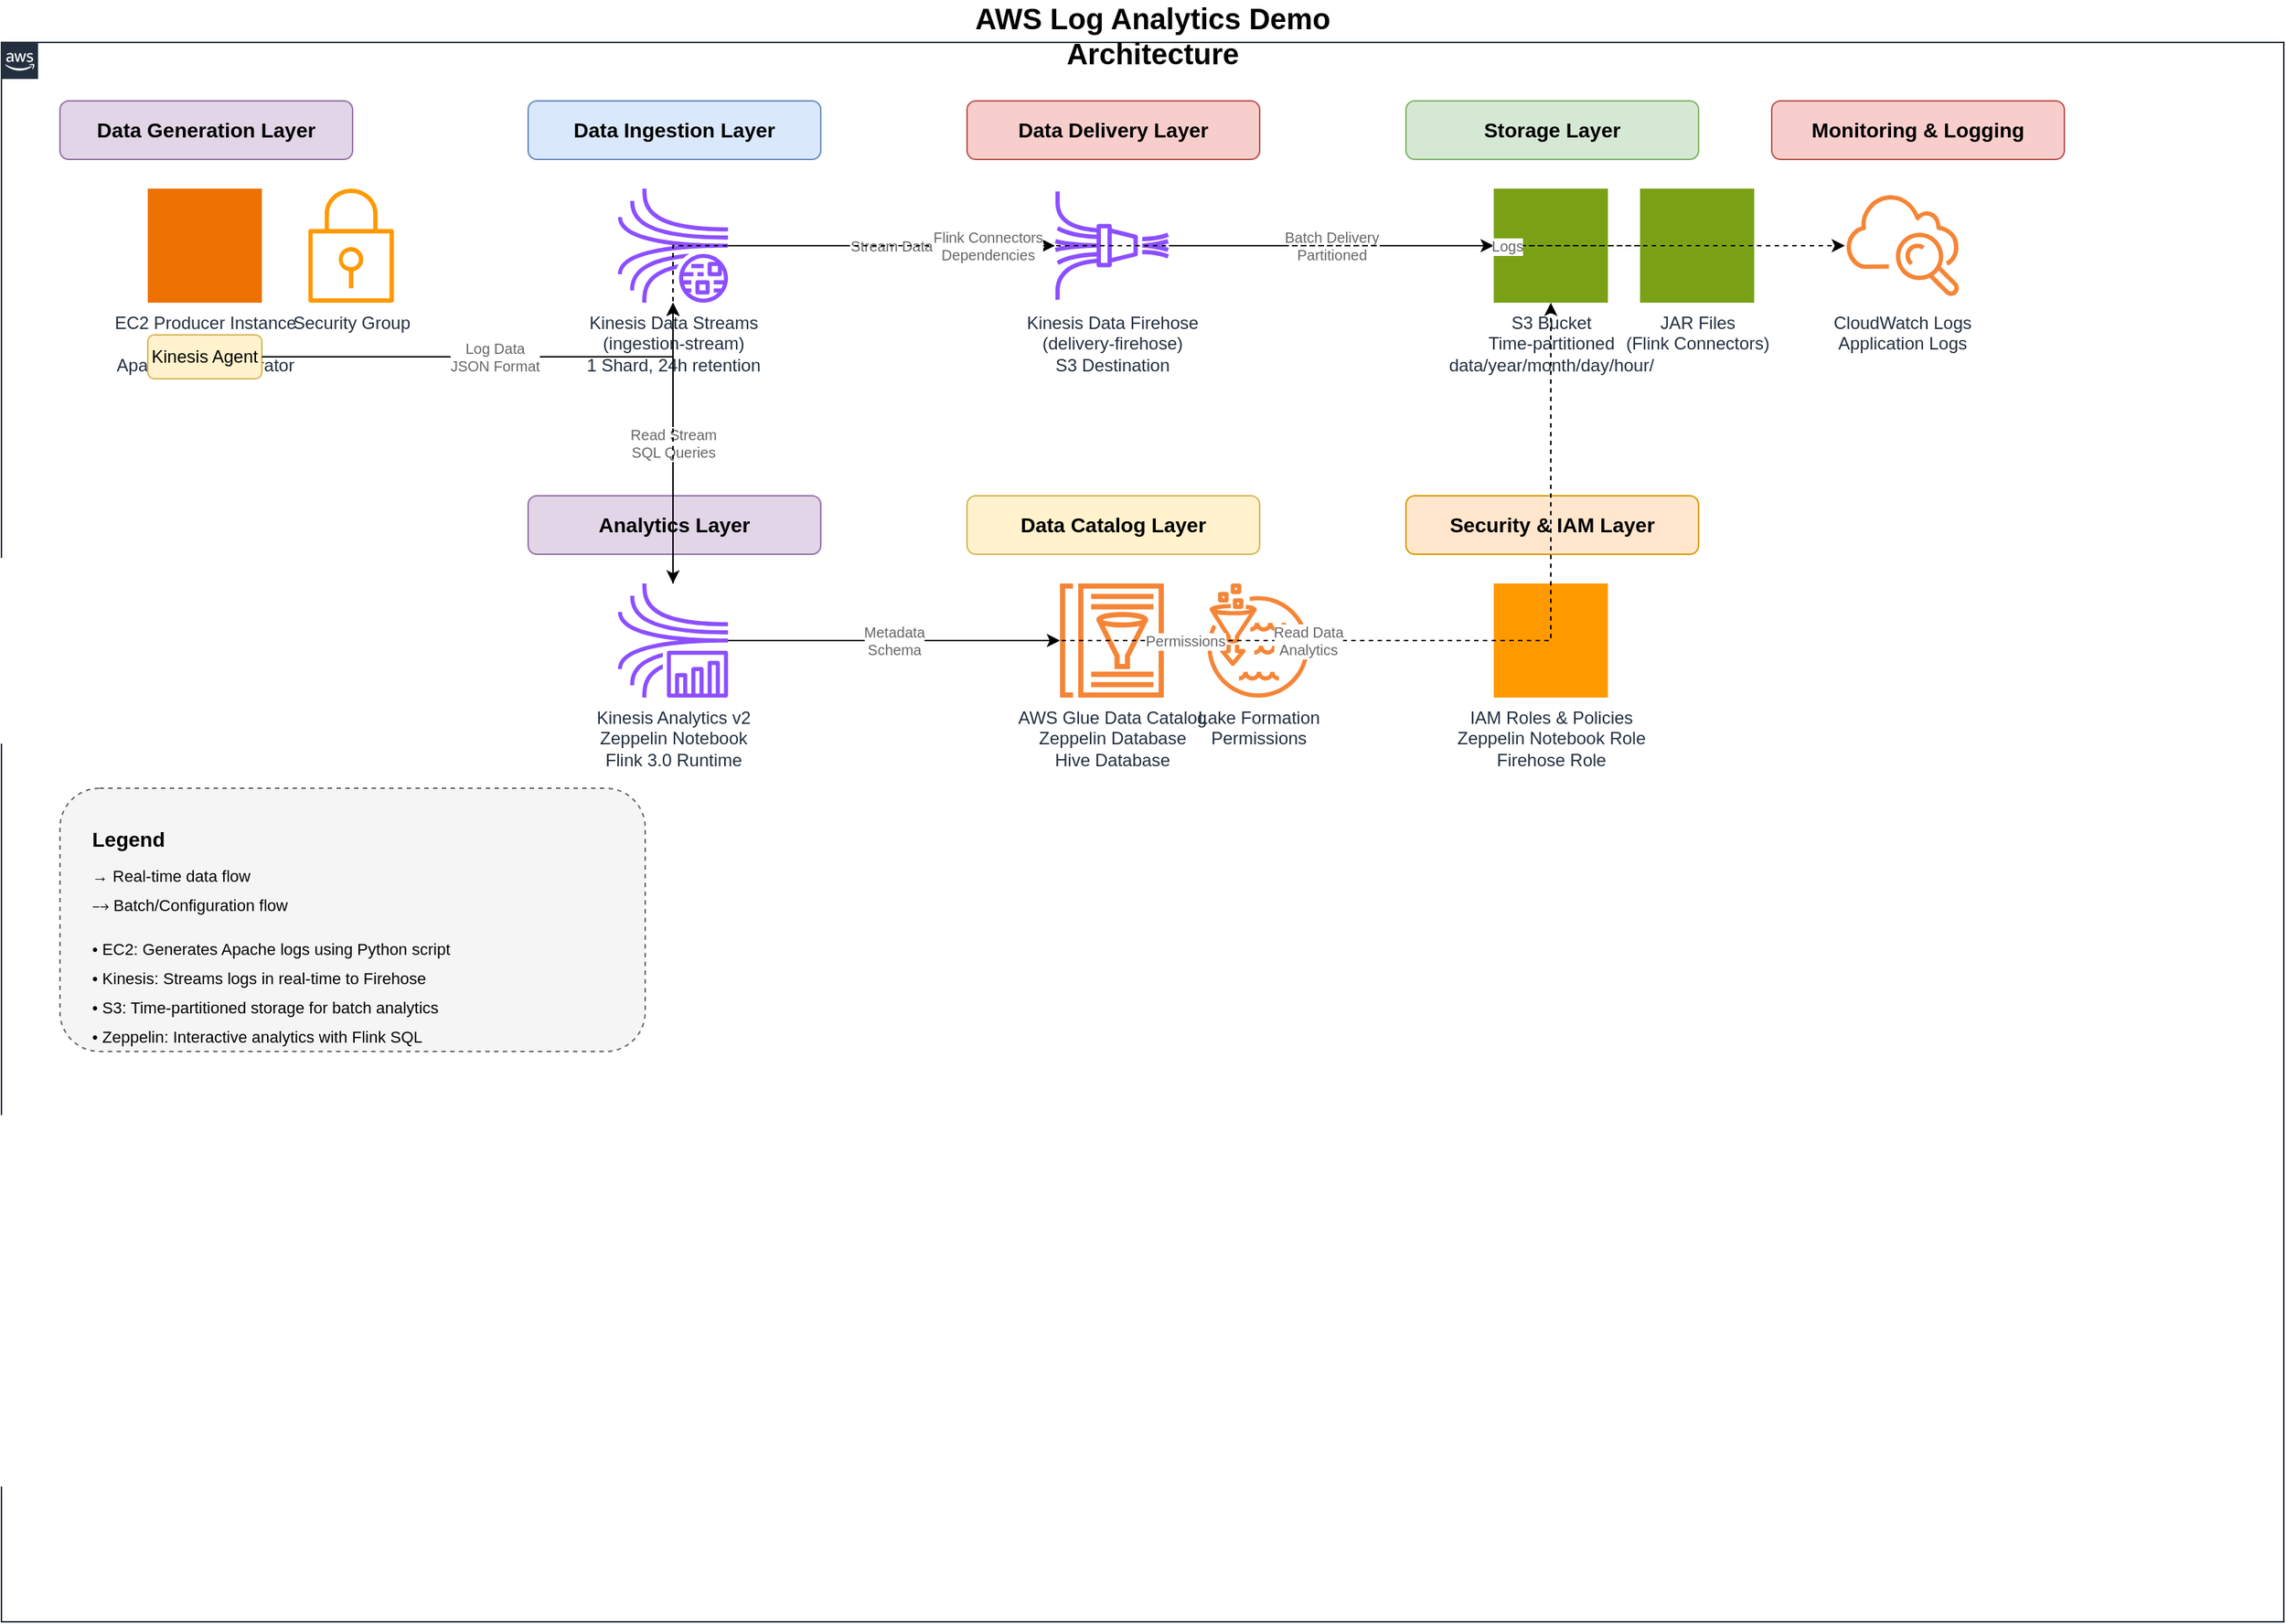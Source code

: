 <mxfile version="22.1.11" type="device">
  <diagram name="AWS Log Analytics Architecture" id="aws-log-analytics">
    <mxGraphModel dx="1422" dy="794" grid="1" gridSize="10" guides="1" tooltips="1" connect="1" arrows="1" fold="1" page="1" pageScale="1" pageWidth="1654" pageHeight="1169" math="0" shadow="0">
      <root>
        <mxCell id="0" />
        <mxCell id="1" parent="0" />

        <!-- Background AWS Cloud -->
        <mxCell id="aws-cloud" value="" style="sketch=0;outlineConnect=0;gradientColor=none;html=1;whiteSpace=wrap;fontSize=12;fontStyle=0;shape=mxgraph.aws4.group;grIcon=mxgraph.aws4.group_aws_cloud_alt;strokeColor=#232F3E;fillColor=none;verticalAlign=top;align=left;spacingLeft=30;fontColor=#232F3E;dashed=0;" vertex="1" parent="1">
          <mxGeometry x="40" y="40" width="1560" height="1080" as="geometry" />
        </mxCell>

        <!-- Data Generation Layer -->
        <mxCell id="generation-layer" value="Data Generation Layer" style="rounded=1;whiteSpace=wrap;html=1;fillColor=#e1d5e7;strokeColor=#9673a6;fontSize=14;fontStyle=1;" vertex="1" parent="1">
          <mxGeometry x="80" y="80" width="200" height="40" as="geometry" />
        </mxCell>

        <!-- EC2 Producer Instance -->
        <mxCell id="ec2-producer" value="EC2 Producer Instance&#xa;(m6i.xlarge)&#xa;Apache Log Generator" style="sketch=0;outlineConnect=0;fontColor=#232F3E;gradientColor=none;fillColor=#ED7100;strokeColor=none;dashed=0;verticalLabelPosition=bottom;verticalAlign=top;align=center;html=1;fontSize=12;fontStyle=0;aspect=fixed;pointerEvents=1;shape=mxgraph.aws4.ec2_instance;" vertex="1" parent="1">
          <mxGeometry x="140" y="140" width="78" height="78" as="geometry" />
        </mxCell>

        <!-- Security Group -->
        <mxCell id="security-group" value="Security Group" style="sketch=0;outlineConnect=0;fontColor=#232F3E;gradientColor=none;fillColor=#FF9900;strokeColor=none;dashed=0;verticalLabelPosition=bottom;verticalAlign=top;align=center;html=1;fontSize=12;fontStyle=0;aspect=fixed;pointerEvents=1;shape=mxgraph.aws4.security_group;" vertex="1" parent="1">
          <mxGeometry x="240" y="140" width="78" height="78" as="geometry" />
        </mxCell>

        <!-- Kinesis Agent -->
        <mxCell id="kinesis-agent" value="Kinesis Agent" style="rounded=1;whiteSpace=wrap;html=1;fillColor=#fff2cc;strokeColor=#d6b656;" vertex="1" parent="1">
          <mxGeometry x="140" y="240" width="78" height="30" as="geometry" />
        </mxCell>

        <!-- Data Ingestion Layer -->
        <mxCell id="ingestion-layer" value="Data Ingestion Layer" style="rounded=1;whiteSpace=wrap;html=1;fillColor=#dae8fc;strokeColor=#6c8ebf;fontSize=14;fontStyle=1;" vertex="1" parent="1">
          <mxGeometry x="400" y="80" width="200" height="40" as="geometry" />
        </mxCell>

        <!-- Kinesis Data Streams -->
        <mxCell id="kinesis-stream" value="Kinesis Data Streams&#xa;(ingestion-stream)&#xa;1 Shard, 24h retention" style="sketch=0;outlineConnect=0;fontColor=#232F3E;gradientColor=none;fillColor=#8C4FFF;strokeColor=none;dashed=0;verticalLabelPosition=bottom;verticalAlign=top;align=center;html=1;fontSize=12;fontStyle=0;aspect=fixed;pointerEvents=1;shape=mxgraph.aws4.kinesis_data_streams;" vertex="1" parent="1">
          <mxGeometry x="460" y="140" width="78" height="78" as="geometry" />
        </mxCell>

        <!-- Data Delivery Layer -->
        <mxCell id="delivery-layer" value="Data Delivery Layer" style="rounded=1;whiteSpace=wrap;html=1;fillColor=#f8cecc;strokeColor=#b85450;fontSize=14;fontStyle=1;" vertex="1" parent="1">
          <mxGeometry x="700" y="80" width="200" height="40" as="geometry" />
        </mxCell>

        <!-- Kinesis Data Firehose -->
        <mxCell id="kinesis-firehose" value="Kinesis Data Firehose&#xa;(delivery-firehose)&#xa;S3 Destination" style="sketch=0;outlineConnect=0;fontColor=#232F3E;gradientColor=none;fillColor=#8C4FFF;strokeColor=none;dashed=0;verticalLabelPosition=bottom;verticalAlign=top;align=center;html=1;fontSize=12;fontStyle=0;aspect=fixed;pointerEvents=1;shape=mxgraph.aws4.kinesis_data_firehose;" vertex="1" parent="1">
          <mxGeometry x="760" y="140" width="78" height="78" as="geometry" />
        </mxCell>

        <!-- Storage Layer -->
        <mxCell id="storage-layer" value="Storage Layer" style="rounded=1;whiteSpace=wrap;html=1;fillColor=#d5e8d4;strokeColor=#82b366;fontSize=14;fontStyle=1;" vertex="1" parent="1">
          <mxGeometry x="1000" y="80" width="200" height="40" as="geometry" />
        </mxCell>

        <!-- S3 Bucket -->
        <mxCell id="s3-bucket" value="S3 Bucket&#xa;Time-partitioned&#xa;data/year/month/day/hour/" style="sketch=0;outlineConnect=0;fontColor=#232F3E;gradientColor=none;fillColor=#7AA116;strokeColor=none;dashed=0;verticalLabelPosition=bottom;verticalAlign=top;align=center;html=1;fontSize=12;fontStyle=0;aspect=fixed;pointerEvents=1;shape=mxgraph.aws4.s3_bucket;" vertex="1" parent="1">
          <mxGeometry x="1060" y="140" width="78" height="78" as="geometry" />
        </mxCell>

        <!-- JAR Files -->
        <mxCell id="jar-files" value="JAR Files&#xa;(Flink Connectors)" style="sketch=0;outlineConnect=0;fontColor=#232F3E;gradientColor=none;fillColor=#7AA116;strokeColor=none;dashed=0;verticalLabelPosition=bottom;verticalAlign=top;align=center;html=1;fontSize=12;fontStyle=0;aspect=fixed;pointerEvents=1;shape=mxgraph.aws4.s3_object;" vertex="1" parent="1">
          <mxGeometry x="1160" y="140" width="78" height="78" as="geometry" />
        </mxCell>

        <!-- Analytics Layer -->
        <mxCell id="analytics-layer" value="Analytics Layer" style="rounded=1;whiteSpace=wrap;html=1;fillColor=#e1d5e7;strokeColor=#9673a6;fontSize=14;fontStyle=1;" vertex="1" parent="1">
          <mxGeometry x="400" y="350" width="200" height="40" as="geometry" />
        </mxCell>

        <!-- Kinesis Analytics / Zeppelin -->
        <mxCell id="zeppelin-notebook" value="Kinesis Analytics v2&#xa;Zeppelin Notebook&#xa;Flink 3.0 Runtime" style="sketch=0;outlineConnect=0;fontColor=#232F3E;gradientColor=none;fillColor=#8C4FFF;strokeColor=none;dashed=0;verticalLabelPosition=bottom;verticalAlign=top;align=center;html=1;fontSize=12;fontStyle=0;aspect=fixed;pointerEvents=1;shape=mxgraph.aws4.kinesis_data_analytics;" vertex="1" parent="1">
          <mxGeometry x="460" y="410" width="78" height="78" as="geometry" />
        </mxCell>

        <!-- Data Catalog Layer -->
        <mxCell id="catalog-layer" value="Data Catalog Layer" style="rounded=1;whiteSpace=wrap;html=1;fillColor=#fff2cc;strokeColor=#d6b656;fontSize=14;fontStyle=1;" vertex="1" parent="1">
          <mxGeometry x="700" y="350" width="200" height="40" as="geometry" />
        </mxCell>

        <!-- AWS Glue Data Catalog -->
        <mxCell id="glue-catalog" value="AWS Glue Data Catalog&#xa;Zeppelin Database&#xa;Hive Database" style="sketch=0;outlineConnect=0;fontColor=#232F3E;gradientColor=none;fillColor=#F58536;strokeColor=none;dashed=0;verticalLabelPosition=bottom;verticalAlign=top;align=center;html=1;fontSize=12;fontStyle=0;aspect=fixed;pointerEvents=1;shape=mxgraph.aws4.glue_data_catalog;" vertex="1" parent="1">
          <mxGeometry x="760" y="410" width="78" height="78" as="geometry" />
        </mxCell>

        <!-- Lake Formation -->
        <mxCell id="lake-formation" value="Lake Formation&#xa;Permissions" style="sketch=0;outlineConnect=0;fontColor=#232F3E;gradientColor=none;fillColor=#F58536;strokeColor=none;dashed=0;verticalLabelPosition=bottom;verticalAlign=top;align=center;html=1;fontSize=12;fontStyle=0;aspect=fixed;pointerEvents=1;shape=mxgraph.aws4.lake_formation;" vertex="1" parent="1">
          <mxGeometry x="860" y="410" width="78" height="78" as="geometry" />
        </mxCell>

        <!-- IAM Layer -->
        <mxCell id="iam-layer" value="Security &amp;amp; IAM Layer" style="rounded=1;whiteSpace=wrap;html=1;fillColor=#ffe6cc;strokeColor=#d79b00;fontSize=14;fontStyle=1;" vertex="1" parent="1">
          <mxGeometry x="1000" y="350" width="200" height="40" as="geometry" />
        </mxCell>

        <!-- IAM Roles -->
        <mxCell id="iam-roles" value="IAM Roles &amp;amp; Policies&#xa;Zeppelin Notebook Role&#xa;Firehose Role" style="sketch=0;outlineConnect=0;fontColor=#232F3E;gradientColor=none;fillColor=#FF9900;strokeColor=none;dashed=0;verticalLabelPosition=bottom;verticalAlign=top;align=center;html=1;fontSize=12;fontStyle=0;aspect=fixed;pointerEvents=1;shape=mxgraph.aws4.iam_role;" vertex="1" parent="1">
          <mxGeometry x="1060" y="410" width="78" height="78" as="geometry" />
        </mxCell>

        <!-- CloudWatch Logs -->
        <mxCell id="cloudwatch-logs" value="CloudWatch Logs&#xa;Application Logs" style="sketch=0;outlineConnect=0;fontColor=#232F3E;gradientColor=none;fillColor=#F58536;strokeColor=none;dashed=0;verticalLabelPosition=bottom;verticalAlign=top;align=center;html=1;fontSize=12;fontStyle=0;aspect=fixed;pointerEvents=1;shape=mxgraph.aws4.cloudwatch;" vertex="1" parent="1">
          <mxGeometry x="1300" y="140" width="78" height="78" as="geometry" />
        </mxCell>

        <!-- Monitoring Layer -->
        <mxCell id="monitoring-layer" value="Monitoring &amp;amp; Logging" style="rounded=1;whiteSpace=wrap;html=1;fillColor=#f8cecc;strokeColor=#b85450;fontSize=14;fontStyle=1;" vertex="1" parent="1">
          <mxGeometry x="1250" y="80" width="200" height="40" as="geometry" />
        </mxCell>

        <!-- Data Flow Arrows -->
        <!-- EC2 to Kinesis Stream -->
        <mxCell id="flow1" value="Log Data&#xa;JSON Format" style="edgeStyle=orthogonalEdgeStyle;rounded=0;orthogonalLoop=1;jettySize=auto;html=1;fontSize=10;fontColor=#666666;" edge="1" parent="1" source="kinesis-agent" target="kinesis-stream">
          <mxGeometry relative="1" as="geometry">
            <mxPoint x="320" y="255" as="sourcePoint" />
            <mxPoint x="440" y="179" as="targetPoint" />
          </mxGeometry>
        </mxCell>

        <!-- Kinesis Stream to Firehose -->
        <mxCell id="flow2" value="Stream Data" style="edgeStyle=orthogonalEdgeStyle;rounded=0;orthogonalLoop=1;jettySize=auto;html=1;fontSize=10;fontColor=#666666;" edge="1" parent="1" source="kinesis-stream" target="kinesis-firehose">
          <mxGeometry relative="1" as="geometry" />
        </mxCell>

        <!-- Firehose to S3 -->
        <mxCell id="flow3" value="Batch Delivery&#xa;Partitioned" style="edgeStyle=orthogonalEdgeStyle;rounded=0;orthogonalLoop=1;jettySize=auto;html=1;fontSize=10;fontColor=#666666;" edge="1" parent="1" source="kinesis-firehose" target="s3-bucket">
          <mxGeometry relative="1" as="geometry" />
        </mxCell>

        <!-- Zeppelin to Kinesis Stream -->
        <mxCell id="flow4" value="Read Stream&#xa;SQL Queries" style="edgeStyle=orthogonalEdgeStyle;rounded=0;orthogonalLoop=1;jettySize=auto;html=1;fontSize=10;fontColor=#666666;" edge="1" parent="1" source="zeppelin-notebook" target="kinesis-stream">
          <mxGeometry relative="1" as="geometry">
            <mxPoint x="499" y="410" as="sourcePoint" />
            <mxPoint x="499" y="218" as="targetPoint" />
          </mxGeometry>
        </mxCell>

        <!-- Zeppelin to S3 -->
        <mxCell id="flow5" value="Read Data&#xa;Analytics" style="edgeStyle=orthogonalEdgeStyle;rounded=0;orthogonalLoop=1;jettySize=auto;html=1;fontSize=10;fontColor=#666666;dashed=1;" edge="1" parent="1" source="zeppelin-notebook" target="s3-bucket">
          <mxGeometry relative="1" as="geometry">
            <mxPoint x="538" y="449" as="sourcePoint" />
            <mxPoint x="1060" y="179" as="targetPoint" />
          </mxGeometry>
        </mxCell>

        <!-- Zeppelin to Glue Catalog -->
        <mxCell id="flow6" value="Metadata&#xa;Schema" style="edgeStyle=orthogonalEdgeStyle;rounded=0;orthogonalLoop=1;jettySize=auto;html=1;fontSize=10;fontColor=#666666;" edge="1" parent="1" source="zeppelin-notebook" target="glue-catalog">
          <mxGeometry relative="1" as="geometry" />
        </mxCell>

        <!-- JAR Files to Zeppelin -->
        <mxCell id="flow7" value="Flink Connectors&#xa;Dependencies" style="edgeStyle=orthogonalEdgeStyle;rounded=0;orthogonalLoop=1;jettySize=auto;html=1;fontSize=10;fontColor=#666666;dashed=1;" edge="1" parent="1" source="jar-files" target="zeppelin-notebook">
          <mxGeometry relative="1" as="geometry">
            <mxPoint x="1199" y="218" as="sourcePoint" />
            <mxPoint x="538" y="449" as="targetPoint" />
          </mxGeometry>
        </mxCell>

        <!-- Lake Formation to Glue -->
        <mxCell id="flow8" value="Permissions" style="edgeStyle=orthogonalEdgeStyle;rounded=0;orthogonalLoop=1;jettySize=auto;html=1;fontSize=10;fontColor=#666666;dashed=1;" edge="1" parent="1" source="lake-formation" target="glue-catalog">
          <mxGeometry relative="1" as="geometry" />
        </mxCell>

        <!-- CloudWatch connection -->
        <mxCell id="flow9" value="Logs" style="edgeStyle=orthogonalEdgeStyle;rounded=0;orthogonalLoop=1;jettySize=auto;html=1;fontSize=10;fontColor=#666666;dashed=1;" edge="1" parent="1" source="kinesis-firehose" target="cloudwatch-logs">
          <mxGeometry relative="1" as="geometry" />
        </mxCell>

        <!-- Title -->
        <mxCell id="title" value="AWS Log Analytics Demo Architecture" style="text;html=1;strokeColor=none;fillColor=none;align=center;verticalAlign=middle;whiteSpace=wrap;rounded=0;fontSize=20;fontStyle=1;" vertex="1" parent="1">
          <mxGeometry x="677" y="20" width="300" height="30" as="geometry" />
        </mxCell>

        <!-- Legend -->
        <mxCell id="legend-box" value="" style="rounded=1;whiteSpace=wrap;html=1;fillColor=#f5f5f5;strokeColor=#666666;dashed=1;" vertex="1" parent="1">
          <mxGeometry x="80" y="550" width="400" height="180" as="geometry" />
        </mxCell>

        <mxCell id="legend-title" value="Legend" style="text;html=1;strokeColor=none;fillColor=none;align=left;verticalAlign=top;whiteSpace=wrap;rounded=0;fontSize=14;fontStyle=1;" vertex="1" parent="1">
          <mxGeometry x="100" y="570" width="100" height="20" as="geometry" />
        </mxCell>

        <mxCell id="legend1" value="→ Real-time data flow" style="text;html=1;strokeColor=none;fillColor=none;align=left;verticalAlign=middle;whiteSpace=wrap;rounded=0;fontSize=11;" vertex="1" parent="1">
          <mxGeometry x="100" y="600" width="150" height="20" as="geometry" />
        </mxCell>

        <mxCell id="legend2" value="⤍ Batch/Configuration flow" style="text;html=1;strokeColor=none;fillColor=none;align=left;verticalAlign=middle;whiteSpace=wrap;rounded=0;fontSize=11;" vertex="1" parent="1">
          <mxGeometry x="100" y="620" width="170" height="20" as="geometry" />
        </mxCell>

        <mxCell id="legend3" value="• EC2: Generates Apache logs using Python script" style="text;html=1;strokeColor=none;fillColor=none;align=left;verticalAlign=middle;whiteSpace=wrap;rounded=0;fontSize=11;" vertex="1" parent="1">
          <mxGeometry x="100" y="650" width="300" height="20" as="geometry" />
        </mxCell>

        <mxCell id="legend4" value="• Kinesis: Streams logs in real-time to Firehose" style="text;html=1;strokeColor=none;fillColor=none;align=left;verticalAlign=middle;whiteSpace=wrap;rounded=0;fontSize=11;" vertex="1" parent="1">
          <mxGeometry x="100" y="670" width="300" height="20" as="geometry" />
        </mxCell>

        <mxCell id="legend5" value="• S3: Time-partitioned storage for batch analytics" style="text;html=1;strokeColor=none;fillColor=none;align=left;verticalAlign=middle;whiteSpace=wrap;rounded=0;fontSize=11;" vertex="1" parent="1">
          <mxGeometry x="100" y="690" width="300" height="20" as="geometry" />
        </mxCell>

        <mxCell id="legend6" value="• Zeppelin: Interactive analytics with Flink SQL" style="text;html=1;strokeColor=none;fillColor=none;align=left;verticalAlign=middle;whiteSpace=wrap;rounded=0;fontSize=11;" vertex="1" parent="1">
          <mxGeometry x="100" y="710" width="300" height="20" as="geometry" />
        </mxCell>

      </root>
    </mxGraphModel>
  </diagram>
</mxfile>
